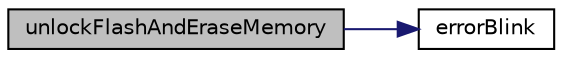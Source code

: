 digraph "unlockFlashAndEraseMemory"
{
 // LATEX_PDF_SIZE
  edge [fontname="Helvetica",fontsize="10",labelfontname="Helvetica",labelfontsize="10"];
  node [fontname="Helvetica",fontsize="10",shape=record];
  rankdir="LR";
  Node1 [label="unlockFlashAndEraseMemory",height=0.2,width=0.4,color="black", fillcolor="grey75", style="filled", fontcolor="black",tooltip=" "];
  Node1 -> Node2 [color="midnightblue",fontsize="10",style="solid",fontname="Helvetica"];
  Node2 [label="errorBlink",height=0.2,width=0.4,color="black", fillcolor="white", style="filled",URL="$bootloader_8c.html#a253190cd1e1c1ca7068848f99fe79fe4",tooltip=" "];
}
